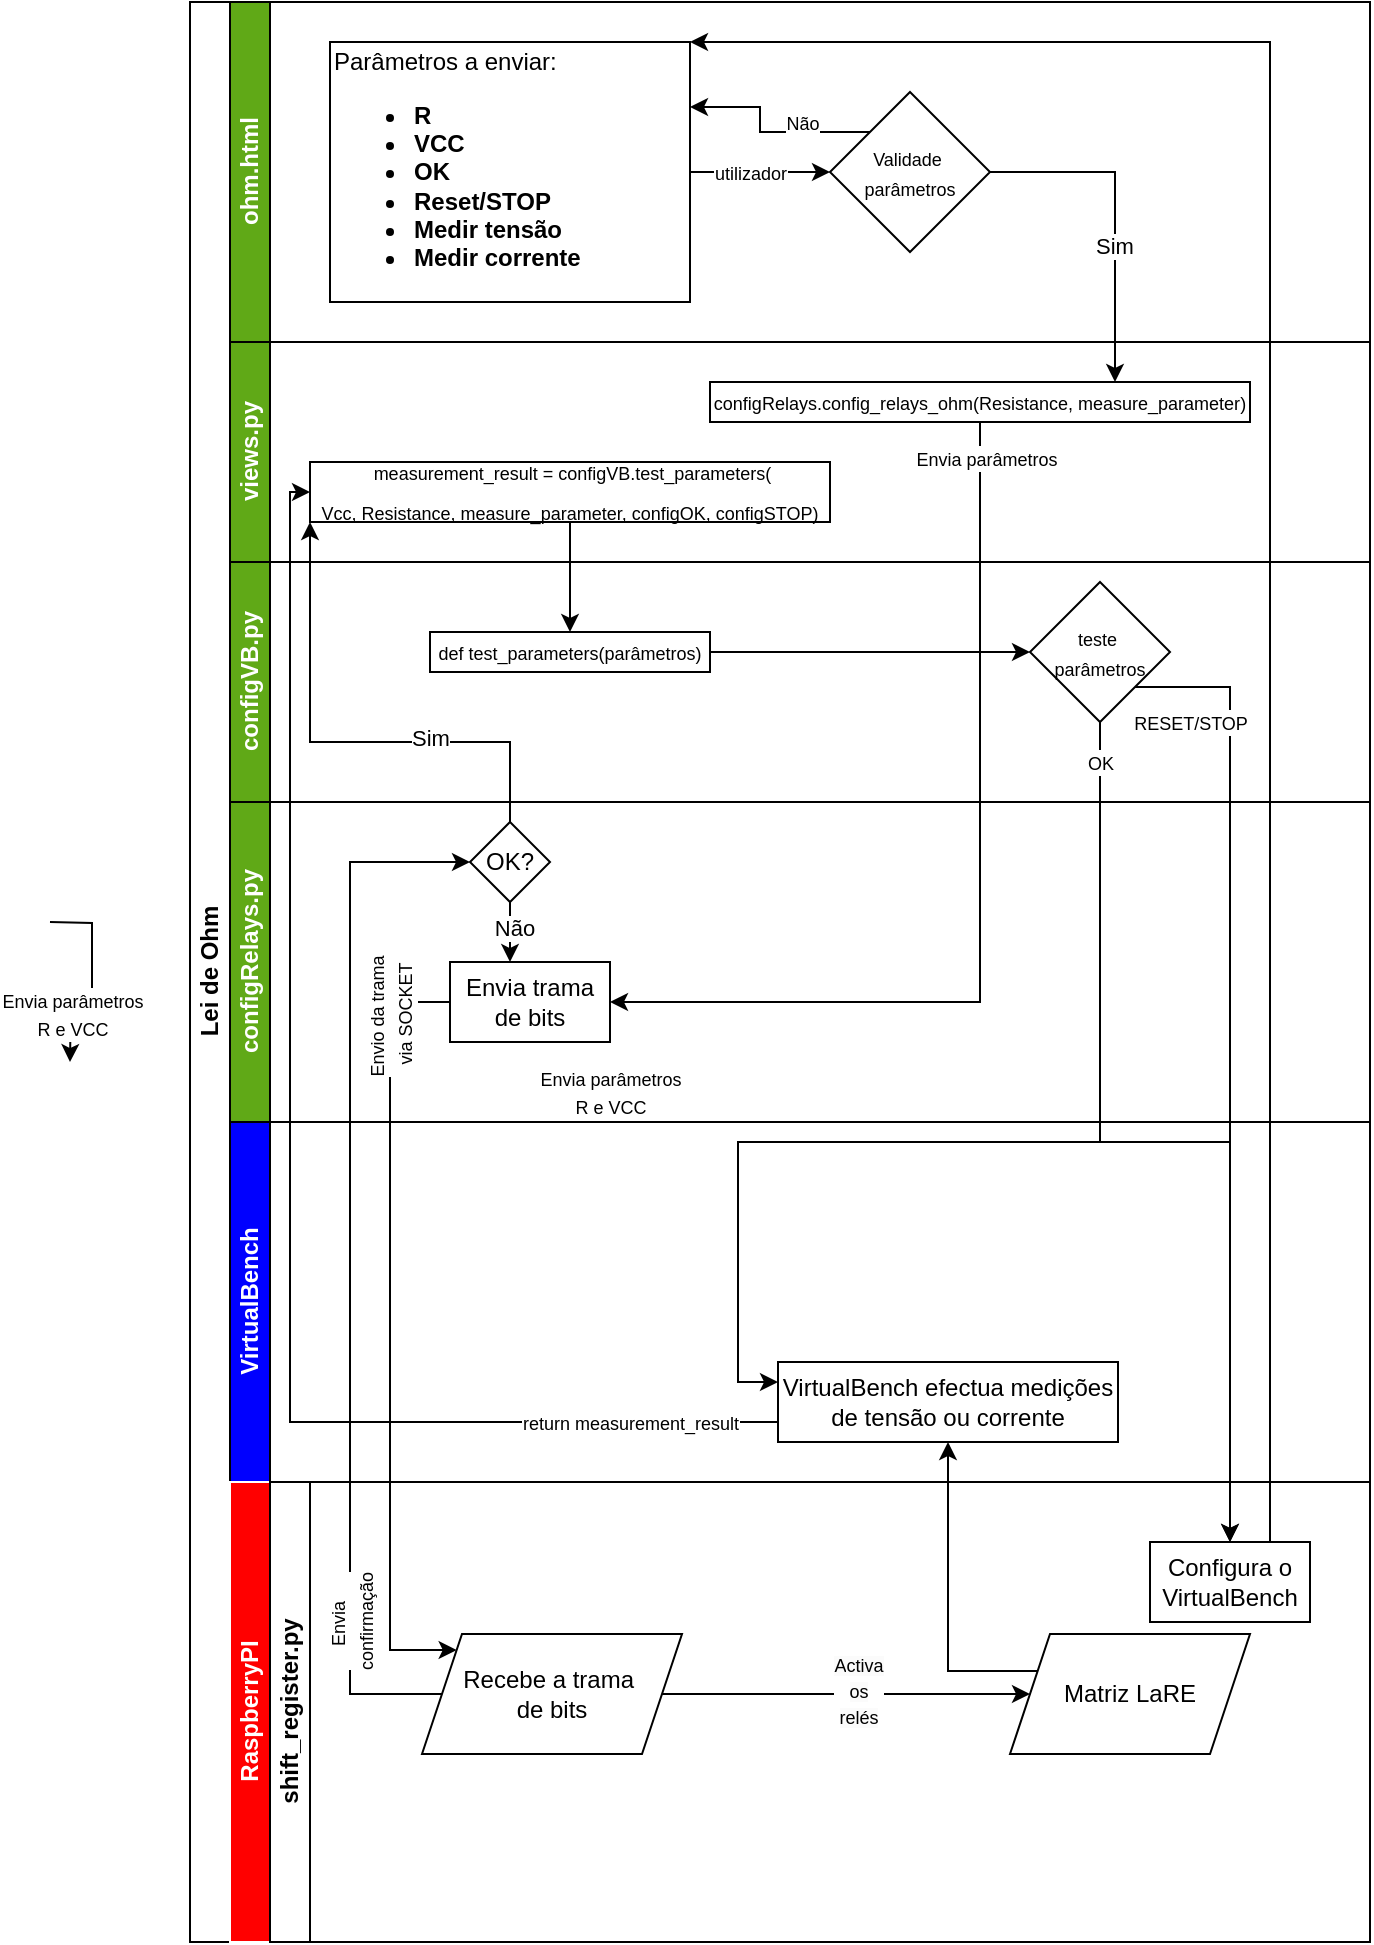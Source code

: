 <mxfile version="24.7.7">
  <diagram id="prtHgNgQTEPvFCAcTncT" name="Page-1">
    <mxGraphModel dx="670" dy="298" grid="1" gridSize="10" guides="1" tooltips="1" connect="1" arrows="1" fold="1" page="1" pageScale="1" pageWidth="827" pageHeight="1169" math="0" shadow="0">
      <root>
        <mxCell id="0" />
        <mxCell id="1" parent="0" />
        <mxCell id="GOfvM1B0ZKZ93wvjMKwl-1" value="Lei de Ohm" style="swimlane;html=1;childLayout=stackLayout;resizeParent=1;resizeParentMax=0;horizontal=0;startSize=20;horizontalStack=0;" parent="1" vertex="1">
          <mxGeometry x="120" y="40" width="590" height="970" as="geometry" />
        </mxCell>
        <mxCell id="GOfvM1B0ZKZ93wvjMKwl-6" value="&lt;font color=&quot;#ffffff&quot;&gt;ohm.html&lt;/font&gt;" style="swimlane;html=1;startSize=20;horizontal=0;fillColor=#60A917;" parent="GOfvM1B0ZKZ93wvjMKwl-1" vertex="1">
          <mxGeometry x="20" width="570" height="170" as="geometry" />
        </mxCell>
        <mxCell id="GOfvM1B0ZKZ93wvjMKwl-67" style="edgeStyle=orthogonalEdgeStyle;rounded=0;orthogonalLoop=1;jettySize=auto;html=1;entryX=0;entryY=0.5;entryDx=0;entryDy=0;" parent="GOfvM1B0ZKZ93wvjMKwl-6" source="GOfvM1B0ZKZ93wvjMKwl-9" target="GOfvM1B0ZKZ93wvjMKwl-16" edge="1">
          <mxGeometry relative="1" as="geometry" />
        </mxCell>
        <mxCell id="GOfvM1B0ZKZ93wvjMKwl-111" value="&lt;font style=&quot;font-size: 9px;&quot;&gt;utilizador&lt;/font&gt;" style="edgeLabel;html=1;align=center;verticalAlign=middle;resizable=0;points=[];" parent="GOfvM1B0ZKZ93wvjMKwl-67" vertex="1" connectable="0">
          <mxGeometry x="-0.309" y="-1" relative="1" as="geometry">
            <mxPoint x="6" y="-1" as="offset" />
          </mxGeometry>
        </mxCell>
        <mxCell id="GOfvM1B0ZKZ93wvjMKwl-9" value="Parâmetros a enviar:&lt;br&gt;&lt;ul&gt;&lt;li&gt;&lt;b&gt;R&lt;/b&gt;&lt;/li&gt;&lt;li&gt;&lt;b&gt;VCC&lt;/b&gt;&lt;/li&gt;&lt;li&gt;&lt;b&gt;OK&lt;/b&gt;&lt;/li&gt;&lt;li&gt;&lt;b&gt;Reset/STOP&lt;/b&gt;&lt;/li&gt;&lt;li&gt;&lt;b&gt;Medir tensão&lt;/b&gt;&lt;/li&gt;&lt;li&gt;&lt;b&gt;Medir corrente&lt;/b&gt;&lt;/li&gt;&lt;/ul&gt;" style="rounded=0;whiteSpace=wrap;html=1;fontFamily=Helvetica;fontSize=12;fontColor=#000000;align=left;" parent="GOfvM1B0ZKZ93wvjMKwl-6" vertex="1">
          <mxGeometry x="50" y="20" width="180" height="130" as="geometry" />
        </mxCell>
        <mxCell id="GOfvM1B0ZKZ93wvjMKwl-86" style="edgeStyle=orthogonalEdgeStyle;rounded=0;orthogonalLoop=1;jettySize=auto;html=1;exitX=0;exitY=0;exitDx=0;exitDy=0;entryX=1;entryY=0.25;entryDx=0;entryDy=0;" parent="GOfvM1B0ZKZ93wvjMKwl-6" source="GOfvM1B0ZKZ93wvjMKwl-16" target="GOfvM1B0ZKZ93wvjMKwl-9" edge="1">
          <mxGeometry relative="1" as="geometry" />
        </mxCell>
        <mxCell id="GOfvM1B0ZKZ93wvjMKwl-95" value="&lt;font style=&quot;font-size: 9px;&quot;&gt;Não&lt;/font&gt;" style="edgeLabel;html=1;align=center;verticalAlign=middle;resizable=0;points=[];" parent="GOfvM1B0ZKZ93wvjMKwl-86" vertex="1" connectable="0">
          <mxGeometry x="-0.285" y="2" relative="1" as="geometry">
            <mxPoint x="2" y="-7" as="offset" />
          </mxGeometry>
        </mxCell>
        <mxCell id="GOfvM1B0ZKZ93wvjMKwl-16" value="&lt;font style=&quot;font-size: 9px;&quot;&gt;Validade&amp;nbsp;&lt;/font&gt;&lt;div&gt;&lt;font style=&quot;font-size: 9px;&quot;&gt;parâmetros&lt;/font&gt;&lt;/div&gt;" style="rhombus;whiteSpace=wrap;html=1;fontFamily=Helvetica;fontSize=12;fontColor=#000000;align=center;" parent="GOfvM1B0ZKZ93wvjMKwl-6" vertex="1">
          <mxGeometry x="300" y="45" width="80" height="80" as="geometry" />
        </mxCell>
        <mxCell id="GOfvM1B0ZKZ93wvjMKwl-13" value="&lt;font color=&quot;#ffffff&quot;&gt;views.py&lt;/font&gt;" style="swimlane;html=1;startSize=20;horizontal=0;fillColor=#60A917;" parent="GOfvM1B0ZKZ93wvjMKwl-1" vertex="1">
          <mxGeometry x="20" y="170" width="570" height="110" as="geometry" />
        </mxCell>
        <mxCell id="GOfvM1B0ZKZ93wvjMKwl-15" value="&lt;div style=&quot;line-height: 19px;&quot;&gt;&lt;font style=&quot;font-size: 9px;&quot;&gt;&amp;nbsp;measurement_result = configVB.test_parameters(&lt;br&gt;&lt;/font&gt;&lt;span style=&quot;font-size: 9px; background-color: initial;&quot;&gt;Vcc, Resistance, measure_parameter, configOK, configSTOP)&lt;/span&gt;&lt;/div&gt;" style="rounded=0;whiteSpace=wrap;html=1;fontFamily=Helvetica;fontSize=12;fontColor=#000000;align=center;" parent="GOfvM1B0ZKZ93wvjMKwl-13" vertex="1">
          <mxGeometry x="40" y="60" width="260" height="30" as="geometry" />
        </mxCell>
        <mxCell id="GOfvM1B0ZKZ93wvjMKwl-108" value="&lt;div style=&quot;line-height: 19px;&quot;&gt;&lt;div style=&quot;line-height: 19px;&quot;&gt;&lt;font style=&quot;font-size: 9px;&quot;&gt;configRelays.config_relays_ohm(Resistance, measure_parameter&lt;/font&gt;&lt;span style=&quot;font-size: 9px; background-color: initial;&quot;&gt;)&lt;/span&gt;&lt;/div&gt;&lt;/div&gt;" style="rounded=0;whiteSpace=wrap;html=1;fontFamily=Helvetica;fontSize=12;fontColor=#000000;align=center;" parent="GOfvM1B0ZKZ93wvjMKwl-13" vertex="1">
          <mxGeometry x="240" y="20" width="270" height="20" as="geometry" />
        </mxCell>
        <mxCell id="GOfvM1B0ZKZ93wvjMKwl-17" value="&lt;font color=&quot;#ffffff&quot;&gt;configVB.py&lt;/font&gt;" style="swimlane;html=1;startSize=20;horizontal=0;fillColor=#60A917;" parent="GOfvM1B0ZKZ93wvjMKwl-1" vertex="1">
          <mxGeometry x="20" y="280" width="570" height="120" as="geometry" />
        </mxCell>
        <mxCell id="dNxyNK7c78bLwvsdeMH5-26" value="&lt;div style=&quot;line-height: 19px;&quot;&gt;&lt;font style=&quot;font-size: 9px;&quot;&gt;def test_parameters(parâmetros)&lt;/font&gt;&lt;/div&gt;" style="rounded=0;whiteSpace=wrap;html=1;fontFamily=Helvetica;fontSize=12;fontColor=#000000;align=center;" parent="GOfvM1B0ZKZ93wvjMKwl-17" vertex="1">
          <mxGeometry x="100" y="35" width="140" height="20" as="geometry" />
        </mxCell>
        <mxCell id="GOfvM1B0ZKZ93wvjMKwl-79" style="edgeStyle=orthogonalEdgeStyle;rounded=0;orthogonalLoop=1;jettySize=auto;html=1;exitX=1;exitY=1;exitDx=0;exitDy=0;" parent="GOfvM1B0ZKZ93wvjMKwl-17" source="dNxyNK7c78bLwvsdeMH5-28" edge="1">
          <mxGeometry relative="1" as="geometry">
            <mxPoint x="500" y="490" as="targetPoint" />
            <Array as="points">
              <mxPoint x="500" y="63" />
              <mxPoint x="500" y="380" />
            </Array>
          </mxGeometry>
        </mxCell>
        <mxCell id="GOfvM1B0ZKZ93wvjMKwl-80" value="&lt;font style=&quot;font-size: 9px;&quot;&gt;RESET/STOP&lt;/font&gt;" style="edgeLabel;html=1;align=center;verticalAlign=middle;resizable=0;points=[];" parent="GOfvM1B0ZKZ93wvjMKwl-79" vertex="1" connectable="0">
          <mxGeometry x="-0.537" relative="1" as="geometry">
            <mxPoint x="-20" y="-45" as="offset" />
          </mxGeometry>
        </mxCell>
        <mxCell id="dNxyNK7c78bLwvsdeMH5-28" value="&lt;p&gt;&lt;font style=&quot;font-size: 9px;&quot;&gt;teste&amp;nbsp;&lt;br&gt;&lt;/font&gt;&lt;span style=&quot;font-size: 9px; background-color: initial;&quot;&gt;parâmetros&lt;/span&gt;&lt;/p&gt;" style="rhombus;whiteSpace=wrap;html=1;fontFamily=Helvetica;fontSize=12;fontColor=#000000;align=center;" parent="GOfvM1B0ZKZ93wvjMKwl-17" vertex="1">
          <mxGeometry x="400" y="10" width="70" height="70" as="geometry" />
        </mxCell>
        <mxCell id="GOfvM1B0ZKZ93wvjMKwl-74" style="edgeStyle=orthogonalEdgeStyle;rounded=0;orthogonalLoop=1;jettySize=auto;html=1;entryX=0;entryY=0.5;entryDx=0;entryDy=0;" parent="GOfvM1B0ZKZ93wvjMKwl-17" source="dNxyNK7c78bLwvsdeMH5-26" target="dNxyNK7c78bLwvsdeMH5-28" edge="1">
          <mxGeometry relative="1" as="geometry" />
        </mxCell>
        <mxCell id="GOfvM1B0ZKZ93wvjMKwl-21" value="&lt;font color=&quot;#ffffff&quot;&gt;configRelays.py&lt;/font&gt;" style="swimlane;html=1;startSize=20;horizontal=0;fillColor=#60A917;" parent="GOfvM1B0ZKZ93wvjMKwl-1" vertex="1">
          <mxGeometry x="20" y="400" width="570" height="160" as="geometry" />
        </mxCell>
        <mxCell id="GOfvM1B0ZKZ93wvjMKwl-87" value="Envia trama de bits" style="rounded=0;whiteSpace=wrap;html=1;" parent="GOfvM1B0ZKZ93wvjMKwl-21" vertex="1">
          <mxGeometry x="110" y="80" width="80" height="40" as="geometry" />
        </mxCell>
        <mxCell id="qkWF6An03FUQs90SeYeG-1" value="" style="edgeStyle=orthogonalEdgeStyle;rounded=0;orthogonalLoop=1;jettySize=auto;html=1;" parent="GOfvM1B0ZKZ93wvjMKwl-21" source="GOfvM1B0ZKZ93wvjMKwl-113" target="GOfvM1B0ZKZ93wvjMKwl-87" edge="1">
          <mxGeometry relative="1" as="geometry">
            <Array as="points">
              <mxPoint x="140" y="80" />
              <mxPoint x="140" y="80" />
            </Array>
          </mxGeometry>
        </mxCell>
        <mxCell id="qkWF6An03FUQs90SeYeG-2" value="Não" style="edgeLabel;html=1;align=center;verticalAlign=middle;resizable=0;points=[];" parent="qkWF6An03FUQs90SeYeG-1" vertex="1" connectable="0">
          <mxGeometry x="-0.133" y="2" relative="1" as="geometry">
            <mxPoint as="offset" />
          </mxGeometry>
        </mxCell>
        <mxCell id="GOfvM1B0ZKZ93wvjMKwl-113" value="OK?" style="rhombus;whiteSpace=wrap;html=1;" parent="GOfvM1B0ZKZ93wvjMKwl-21" vertex="1">
          <mxGeometry x="120" y="10" width="40" height="40" as="geometry" />
        </mxCell>
        <mxCell id="GOfvM1B0ZKZ93wvjMKwl-49" value="&lt;font color=&quot;#ffffff&quot;&gt;VirtualBench&lt;/font&gt;" style="swimlane;html=1;startSize=20;horizontal=0;fillColor=#0000FF;" parent="GOfvM1B0ZKZ93wvjMKwl-1" vertex="1">
          <mxGeometry x="20" y="560" width="570" height="180" as="geometry" />
        </mxCell>
        <mxCell id="GOfvM1B0ZKZ93wvjMKwl-81" value="VirtualBench efectua medições de tensão ou corrente" style="rounded=0;whiteSpace=wrap;html=1;" parent="GOfvM1B0ZKZ93wvjMKwl-49" vertex="1">
          <mxGeometry x="274" y="120" width="170" height="40" as="geometry" />
        </mxCell>
        <mxCell id="GOfvM1B0ZKZ93wvjMKwl-53" value="&lt;font color=&quot;#ffffff&quot;&gt;RaspberryPI&lt;/font&gt;" style="swimlane;html=1;startSize=20;horizontal=0;fillColor=#FF0000;strokeColor=#FFFFFF;" parent="GOfvM1B0ZKZ93wvjMKwl-1" vertex="1">
          <mxGeometry x="20" y="740" width="570" height="230" as="geometry" />
        </mxCell>
        <mxCell id="GOfvM1B0ZKZ93wvjMKwl-61" value="shift_register.py" style="swimlane;html=1;startSize=20;horizontal=0;" parent="GOfvM1B0ZKZ93wvjMKwl-53" vertex="1">
          <mxGeometry x="20" width="550" height="230" as="geometry" />
        </mxCell>
        <mxCell id="GOfvM1B0ZKZ93wvjMKwl-102" style="edgeStyle=orthogonalEdgeStyle;rounded=0;orthogonalLoop=1;jettySize=auto;html=1;entryX=0;entryY=0.5;entryDx=0;entryDy=0;" parent="GOfvM1B0ZKZ93wvjMKwl-61" source="GOfvM1B0ZKZ93wvjMKwl-91" target="GOfvM1B0ZKZ93wvjMKwl-101" edge="1">
          <mxGeometry relative="1" as="geometry" />
        </mxCell>
        <mxCell id="GOfvM1B0ZKZ93wvjMKwl-106" value="&lt;font style=&quot;font-size: 9px;&quot;&gt;&lt;span style=&quot;text-wrap: wrap; background-color: rgb(251, 251, 251);&quot;&gt;A&lt;/span&gt;&lt;span style=&quot;background-color: rgb(251, 251, 251); text-wrap: wrap;&quot;&gt;ctiva os&lt;/span&gt;&lt;/font&gt;&lt;div&gt;&lt;span style=&quot;background-color: rgb(251, 251, 251); text-wrap: wrap; font-size: 9px;&quot;&gt;relés&lt;/span&gt;&lt;br&gt;&lt;/div&gt;" style="edgeLabel;html=1;align=center;verticalAlign=middle;resizable=0;points=[];" parent="GOfvM1B0ZKZ93wvjMKwl-102" vertex="1" connectable="0">
          <mxGeometry x="0.058" y="2" relative="1" as="geometry">
            <mxPoint as="offset" />
          </mxGeometry>
        </mxCell>
        <mxCell id="GOfvM1B0ZKZ93wvjMKwl-91" value="Recebe a trama&amp;nbsp;&lt;div&gt;de bits&lt;/div&gt;" style="shape=parallelogram;perimeter=parallelogramPerimeter;whiteSpace=wrap;html=1;fixedSize=1;" parent="GOfvM1B0ZKZ93wvjMKwl-61" vertex="1">
          <mxGeometry x="76" y="76" width="130" height="60" as="geometry" />
        </mxCell>
        <mxCell id="GOfvM1B0ZKZ93wvjMKwl-101" value="Matriz LaRE" style="shape=parallelogram;perimeter=parallelogramPerimeter;whiteSpace=wrap;html=1;fixedSize=1;" parent="GOfvM1B0ZKZ93wvjMKwl-61" vertex="1">
          <mxGeometry x="370" y="76" width="120" height="60" as="geometry" />
        </mxCell>
        <mxCell id="GOfvM1B0ZKZ93wvjMKwl-76" value="Configura o VirtualBench" style="rounded=0;whiteSpace=wrap;html=1;" parent="GOfvM1B0ZKZ93wvjMKwl-53" vertex="1">
          <mxGeometry x="460" y="30" width="80" height="40" as="geometry" />
        </mxCell>
        <mxCell id="GOfvM1B0ZKZ93wvjMKwl-72" style="edgeStyle=orthogonalEdgeStyle;rounded=0;orthogonalLoop=1;jettySize=auto;html=1;entryX=0.5;entryY=0;entryDx=0;entryDy=0;" parent="GOfvM1B0ZKZ93wvjMKwl-1" source="GOfvM1B0ZKZ93wvjMKwl-15" target="dNxyNK7c78bLwvsdeMH5-26" edge="1">
          <mxGeometry relative="1" as="geometry">
            <Array as="points">
              <mxPoint x="190" y="315" />
            </Array>
          </mxGeometry>
        </mxCell>
        <mxCell id="GOfvM1B0ZKZ93wvjMKwl-84" style="edgeStyle=orthogonalEdgeStyle;rounded=0;orthogonalLoop=1;jettySize=auto;html=1;exitX=0;exitY=0.75;exitDx=0;exitDy=0;entryX=0;entryY=0.5;entryDx=0;entryDy=0;" parent="GOfvM1B0ZKZ93wvjMKwl-1" source="GOfvM1B0ZKZ93wvjMKwl-81" target="GOfvM1B0ZKZ93wvjMKwl-15" edge="1">
          <mxGeometry relative="1" as="geometry">
            <Array as="points">
              <mxPoint x="50" y="710" />
              <mxPoint x="50" y="245" />
            </Array>
          </mxGeometry>
        </mxCell>
        <mxCell id="GOfvM1B0ZKZ93wvjMKwl-85" value="&lt;font style=&quot;font-size: 9px;&quot;&gt;return measurement_result&lt;/font&gt;" style="edgeLabel;html=1;align=center;verticalAlign=middle;resizable=0;points=[];" parent="GOfvM1B0ZKZ93wvjMKwl-84" vertex="1" connectable="0">
          <mxGeometry x="-0.622" y="-2" relative="1" as="geometry">
            <mxPoint x="62" y="2" as="offset" />
          </mxGeometry>
        </mxCell>
        <mxCell id="GOfvM1B0ZKZ93wvjMKwl-88" style="edgeStyle=orthogonalEdgeStyle;rounded=0;orthogonalLoop=1;jettySize=auto;html=1;" parent="GOfvM1B0ZKZ93wvjMKwl-1" edge="1">
          <mxGeometry relative="1" as="geometry">
            <mxPoint x="-70" y="460" as="sourcePoint" />
            <mxPoint x="-60" y="530" as="targetPoint" />
          </mxGeometry>
        </mxCell>
        <mxCell id="GOfvM1B0ZKZ93wvjMKwl-89" value="&lt;font style=&quot;font-size: 9px;&quot;&gt;Envia parâmetros&lt;/font&gt;&lt;div&gt;&lt;font style=&quot;font-size: 9px;&quot;&gt;R e VCC&lt;/font&gt;&lt;/div&gt;" style="edgeLabel;html=1;align=center;verticalAlign=middle;resizable=0;points=[];" parent="GOfvM1B0ZKZ93wvjMKwl-88" vertex="1" connectable="0">
          <mxGeometry x="0.37" y="1" relative="1" as="geometry">
            <mxPoint x="-1" y="8" as="offset" />
          </mxGeometry>
        </mxCell>
        <mxCell id="GOfvM1B0ZKZ93wvjMKwl-90" style="edgeStyle=orthogonalEdgeStyle;rounded=0;orthogonalLoop=1;jettySize=auto;html=1;exitX=0;exitY=0.5;exitDx=0;exitDy=0;entryX=0;entryY=0;entryDx=0;entryDy=0;" parent="GOfvM1B0ZKZ93wvjMKwl-1" source="GOfvM1B0ZKZ93wvjMKwl-87" target="GOfvM1B0ZKZ93wvjMKwl-91" edge="1">
          <mxGeometry relative="1" as="geometry">
            <mxPoint x="100" y="790" as="targetPoint" />
            <Array as="points">
              <mxPoint x="100" y="500" />
              <mxPoint x="100" y="824" />
            </Array>
          </mxGeometry>
        </mxCell>
        <mxCell id="GOfvM1B0ZKZ93wvjMKwl-92" value="&lt;font style=&quot;font-size: 9px;&quot;&gt;Envio da trama&lt;/font&gt;&lt;div&gt;&lt;font style=&quot;font-size: 9px;&quot;&gt;&amp;nbsp;via SOCKET&lt;/font&gt;&lt;/div&gt;" style="edgeLabel;html=1;align=center;verticalAlign=middle;resizable=0;points=[];rotation=-90;" parent="GOfvM1B0ZKZ93wvjMKwl-90" vertex="1" connectable="0">
          <mxGeometry x="-0.131" relative="1" as="geometry">
            <mxPoint y="-131" as="offset" />
          </mxGeometry>
        </mxCell>
        <mxCell id="GOfvM1B0ZKZ93wvjMKwl-96" style="edgeStyle=orthogonalEdgeStyle;rounded=0;orthogonalLoop=1;jettySize=auto;html=1;exitX=0;exitY=0.5;exitDx=0;exitDy=0;entryX=0;entryY=0.5;entryDx=0;entryDy=0;" parent="GOfvM1B0ZKZ93wvjMKwl-1" source="GOfvM1B0ZKZ93wvjMKwl-91" target="GOfvM1B0ZKZ93wvjMKwl-113" edge="1">
          <mxGeometry relative="1" as="geometry">
            <mxPoint x="170" y="680" as="sourcePoint" />
            <mxPoint x="170" y="520" as="targetPoint" />
            <Array as="points">
              <mxPoint x="80" y="846" />
              <mxPoint x="80" y="430" />
            </Array>
          </mxGeometry>
        </mxCell>
        <mxCell id="GOfvM1B0ZKZ93wvjMKwl-97" value="&lt;font style=&quot;font-size: 9px;&quot;&gt;Envia&amp;nbsp;&lt;/font&gt;&lt;div&gt;&lt;font style=&quot;font-size: 9px;&quot;&gt;confirmação&lt;/font&gt;&lt;/div&gt;" style="edgeLabel;html=1;align=center;verticalAlign=middle;resizable=0;points=[];rotation=-90;" parent="GOfvM1B0ZKZ93wvjMKwl-96" vertex="1" connectable="0">
          <mxGeometry x="0.337" relative="1" as="geometry">
            <mxPoint y="267" as="offset" />
          </mxGeometry>
        </mxCell>
        <mxCell id="GOfvM1B0ZKZ93wvjMKwl-98" style="edgeStyle=orthogonalEdgeStyle;rounded=0;orthogonalLoop=1;jettySize=auto;html=1;exitX=0.5;exitY=1;exitDx=0;exitDy=0;entryX=0;entryY=0.25;entryDx=0;entryDy=0;" parent="GOfvM1B0ZKZ93wvjMKwl-1" source="dNxyNK7c78bLwvsdeMH5-28" target="GOfvM1B0ZKZ93wvjMKwl-81" edge="1">
          <mxGeometry relative="1" as="geometry">
            <Array as="points">
              <mxPoint x="455" y="570" />
              <mxPoint x="274" y="570" />
              <mxPoint x="274" y="690" />
            </Array>
          </mxGeometry>
        </mxCell>
        <mxCell id="GOfvM1B0ZKZ93wvjMKwl-99" value="&lt;font style=&quot;font-size: 9px;&quot;&gt;Envia parâmetros&lt;/font&gt;&lt;div&gt;&lt;font style=&quot;font-size: 9px;&quot;&gt;R e VCC&lt;/font&gt;&lt;/div&gt;" style="edgeLabel;html=1;align=center;verticalAlign=middle;resizable=0;points=[];" parent="GOfvM1B0ZKZ93wvjMKwl-98" vertex="1" connectable="0">
          <mxGeometry x="-0.164" y="-1" relative="1" as="geometry">
            <mxPoint x="-233" y="-24" as="offset" />
          </mxGeometry>
        </mxCell>
        <mxCell id="GOfvM1B0ZKZ93wvjMKwl-75" style="edgeStyle=orthogonalEdgeStyle;rounded=0;orthogonalLoop=1;jettySize=auto;html=1;" parent="GOfvM1B0ZKZ93wvjMKwl-1" source="dNxyNK7c78bLwvsdeMH5-28" target="GOfvM1B0ZKZ93wvjMKwl-76" edge="1">
          <mxGeometry relative="1" as="geometry">
            <mxPoint x="520.0" y="660" as="targetPoint" />
            <Array as="points">
              <mxPoint x="455" y="570" />
              <mxPoint x="520" y="570" />
            </Array>
          </mxGeometry>
        </mxCell>
        <mxCell id="GOfvM1B0ZKZ93wvjMKwl-78" value="&lt;font style=&quot;font-size: 9px;&quot;&gt;OK&lt;/font&gt;" style="edgeLabel;html=1;align=center;verticalAlign=middle;resizable=0;points=[];" parent="GOfvM1B0ZKZ93wvjMKwl-75" vertex="1" connectable="0">
          <mxGeometry x="-0.753" y="-3" relative="1" as="geometry">
            <mxPoint x="3" y="-39" as="offset" />
          </mxGeometry>
        </mxCell>
        <mxCell id="GOfvM1B0ZKZ93wvjMKwl-77" style="edgeStyle=orthogonalEdgeStyle;rounded=0;orthogonalLoop=1;jettySize=auto;html=1;exitX=0.75;exitY=0;exitDx=0;exitDy=0;entryX=1;entryY=0;entryDx=0;entryDy=0;" parent="GOfvM1B0ZKZ93wvjMKwl-1" source="GOfvM1B0ZKZ93wvjMKwl-76" target="GOfvM1B0ZKZ93wvjMKwl-9" edge="1">
          <mxGeometry relative="1" as="geometry">
            <Array as="points">
              <mxPoint x="540" y="20" />
            </Array>
          </mxGeometry>
        </mxCell>
        <mxCell id="GOfvM1B0ZKZ93wvjMKwl-114" style="edgeStyle=orthogonalEdgeStyle;rounded=0;orthogonalLoop=1;jettySize=auto;html=1;entryX=1;entryY=0.5;entryDx=0;entryDy=0;exitX=0.5;exitY=1;exitDx=0;exitDy=0;" parent="GOfvM1B0ZKZ93wvjMKwl-1" source="GOfvM1B0ZKZ93wvjMKwl-108" target="GOfvM1B0ZKZ93wvjMKwl-87" edge="1">
          <mxGeometry relative="1" as="geometry">
            <mxPoint x="400" y="230" as="sourcePoint" />
            <Array as="points">
              <mxPoint x="395" y="500" />
            </Array>
          </mxGeometry>
        </mxCell>
        <mxCell id="GOfvM1B0ZKZ93wvjMKwl-115" value="&lt;font style=&quot;font-size: 9px;&quot;&gt;Envia parâmetros&lt;/font&gt;" style="edgeLabel;html=1;align=center;verticalAlign=middle;resizable=0;points=[];" parent="GOfvM1B0ZKZ93wvjMKwl-114" vertex="1" connectable="0">
          <mxGeometry x="-0.79" y="2" relative="1" as="geometry">
            <mxPoint x="1" y="-32" as="offset" />
          </mxGeometry>
        </mxCell>
        <mxCell id="GOfvM1B0ZKZ93wvjMKwl-117" style="edgeStyle=orthogonalEdgeStyle;rounded=0;orthogonalLoop=1;jettySize=auto;html=1;entryX=0.75;entryY=0;entryDx=0;entryDy=0;exitX=1;exitY=0.5;exitDx=0;exitDy=0;" parent="GOfvM1B0ZKZ93wvjMKwl-1" source="GOfvM1B0ZKZ93wvjMKwl-16" target="GOfvM1B0ZKZ93wvjMKwl-108" edge="1">
          <mxGeometry relative="1" as="geometry" />
        </mxCell>
        <mxCell id="evgW0TkA_7QyZdyJ4ZLy-1" value="Sim" style="edgeLabel;html=1;align=center;verticalAlign=middle;resizable=0;points=[];" vertex="1" connectable="0" parent="GOfvM1B0ZKZ93wvjMKwl-117">
          <mxGeometry x="0.188" y="-1" relative="1" as="geometry">
            <mxPoint as="offset" />
          </mxGeometry>
        </mxCell>
        <mxCell id="qkWF6An03FUQs90SeYeG-3" style="edgeStyle=orthogonalEdgeStyle;rounded=0;orthogonalLoop=1;jettySize=auto;html=1;entryX=0;entryY=1;entryDx=0;entryDy=0;" parent="GOfvM1B0ZKZ93wvjMKwl-1" source="GOfvM1B0ZKZ93wvjMKwl-113" target="GOfvM1B0ZKZ93wvjMKwl-15" edge="1">
          <mxGeometry relative="1" as="geometry">
            <Array as="points">
              <mxPoint x="160" y="370" />
              <mxPoint x="60" y="370" />
            </Array>
          </mxGeometry>
        </mxCell>
        <mxCell id="qkWF6An03FUQs90SeYeG-4" value="Sim" style="edgeLabel;html=1;align=center;verticalAlign=middle;resizable=0;points=[];" parent="qkWF6An03FUQs90SeYeG-3" vertex="1" connectable="0">
          <mxGeometry x="-0.36" y="-2" relative="1" as="geometry">
            <mxPoint as="offset" />
          </mxGeometry>
        </mxCell>
        <mxCell id="evgW0TkA_7QyZdyJ4ZLy-2" style="edgeStyle=orthogonalEdgeStyle;rounded=0;orthogonalLoop=1;jettySize=auto;html=1;exitX=0;exitY=0.25;exitDx=0;exitDy=0;entryX=0.5;entryY=1;entryDx=0;entryDy=0;" edge="1" parent="GOfvM1B0ZKZ93wvjMKwl-1" source="GOfvM1B0ZKZ93wvjMKwl-101" target="GOfvM1B0ZKZ93wvjMKwl-81">
          <mxGeometry relative="1" as="geometry">
            <Array as="points">
              <mxPoint x="379" y="834" />
            </Array>
          </mxGeometry>
        </mxCell>
      </root>
    </mxGraphModel>
  </diagram>
</mxfile>
